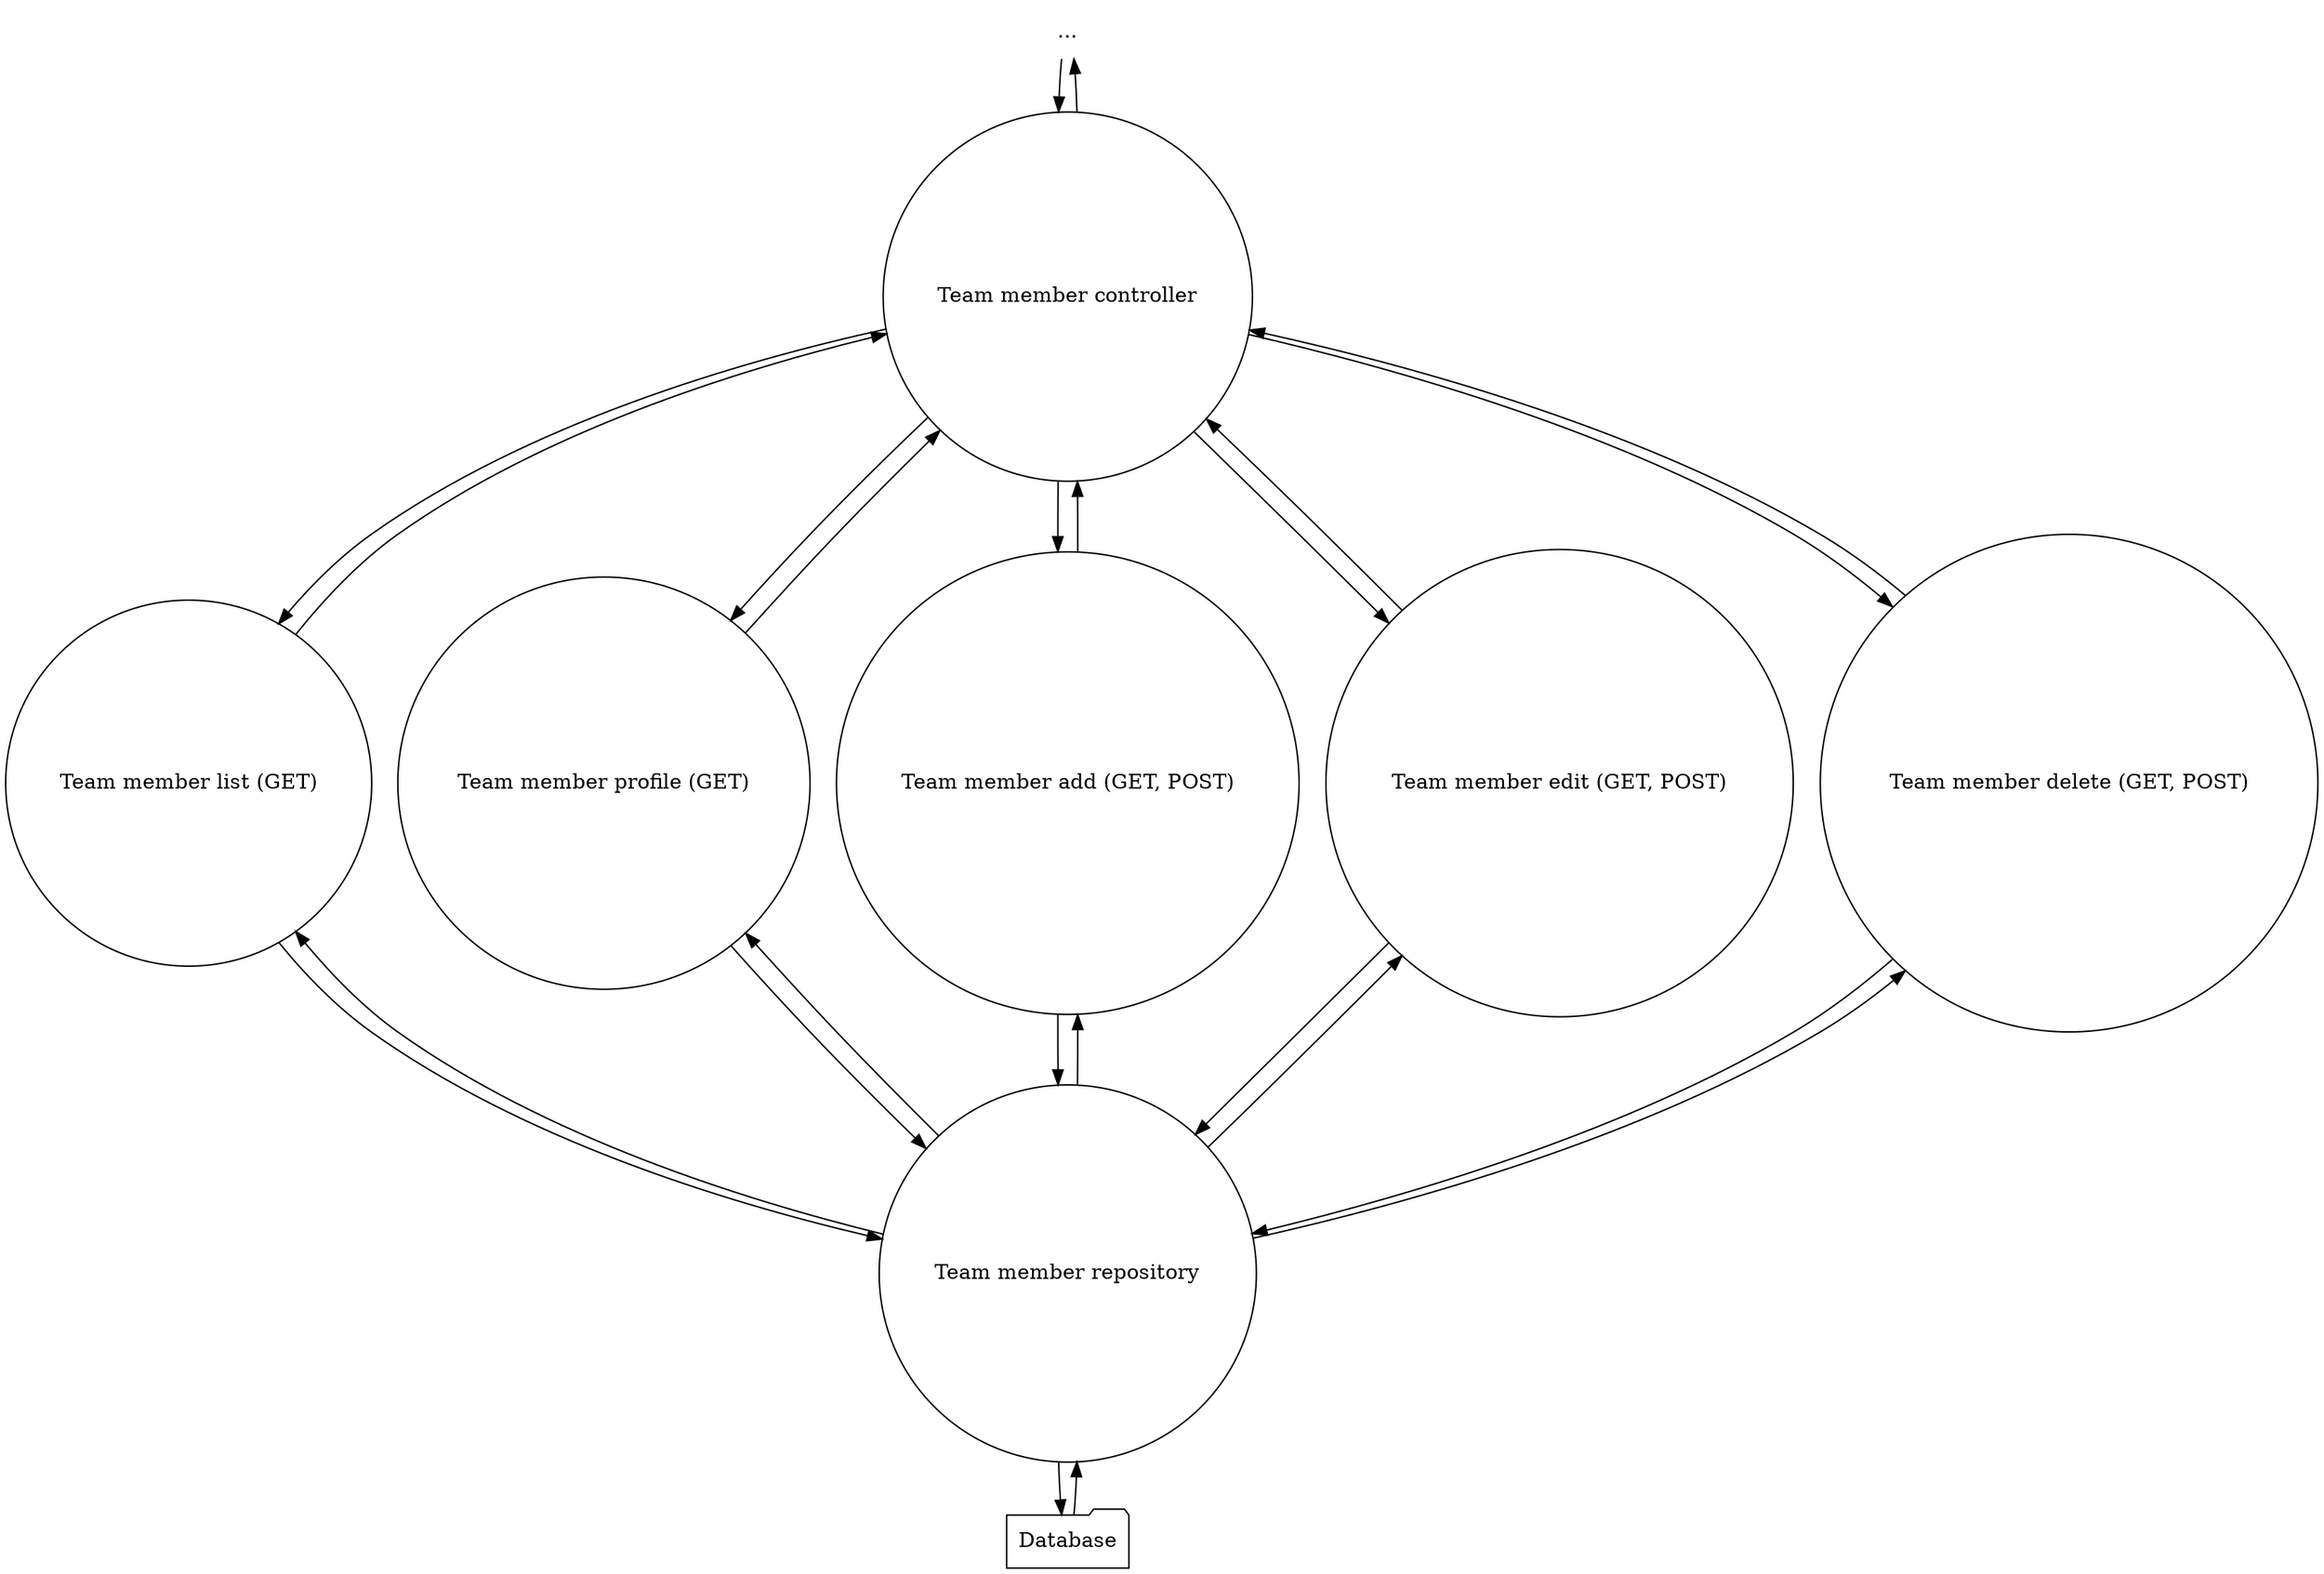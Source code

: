 digraph data_flow_diagram {
    node [ shape = circle ]
    
    "..." [ shape = none ]
    
    "..." -> "Team member controller" -> "..."
    
    "Team member controller"
    
    subgraph actions {
        rank = same
        
        "Team member list (GET)"
        "Team member profile (GET)"
        "Team member add (GET, POST)"
        "Team member edit (GET, POST)"
        "Team member delete (GET, POST)"
    }
    
    "Team member controller" -> {
        "Team member list (GET)"
        "Team member profile (GET)"
        "Team member add (GET, POST)"
        "Team member edit (GET, POST)"
        "Team member delete (GET, POST)"
    } -> "Team member controller"
    
    "Team member repository" -> {
        "Team member list (GET)"
        "Team member profile (GET)"
        "Team member add (GET, POST)"
        "Team member edit (GET, POST)"
        "Team member delete (GET, POST)"
        Database [ shape = folder ]
    } -> "Team member repository"
}
